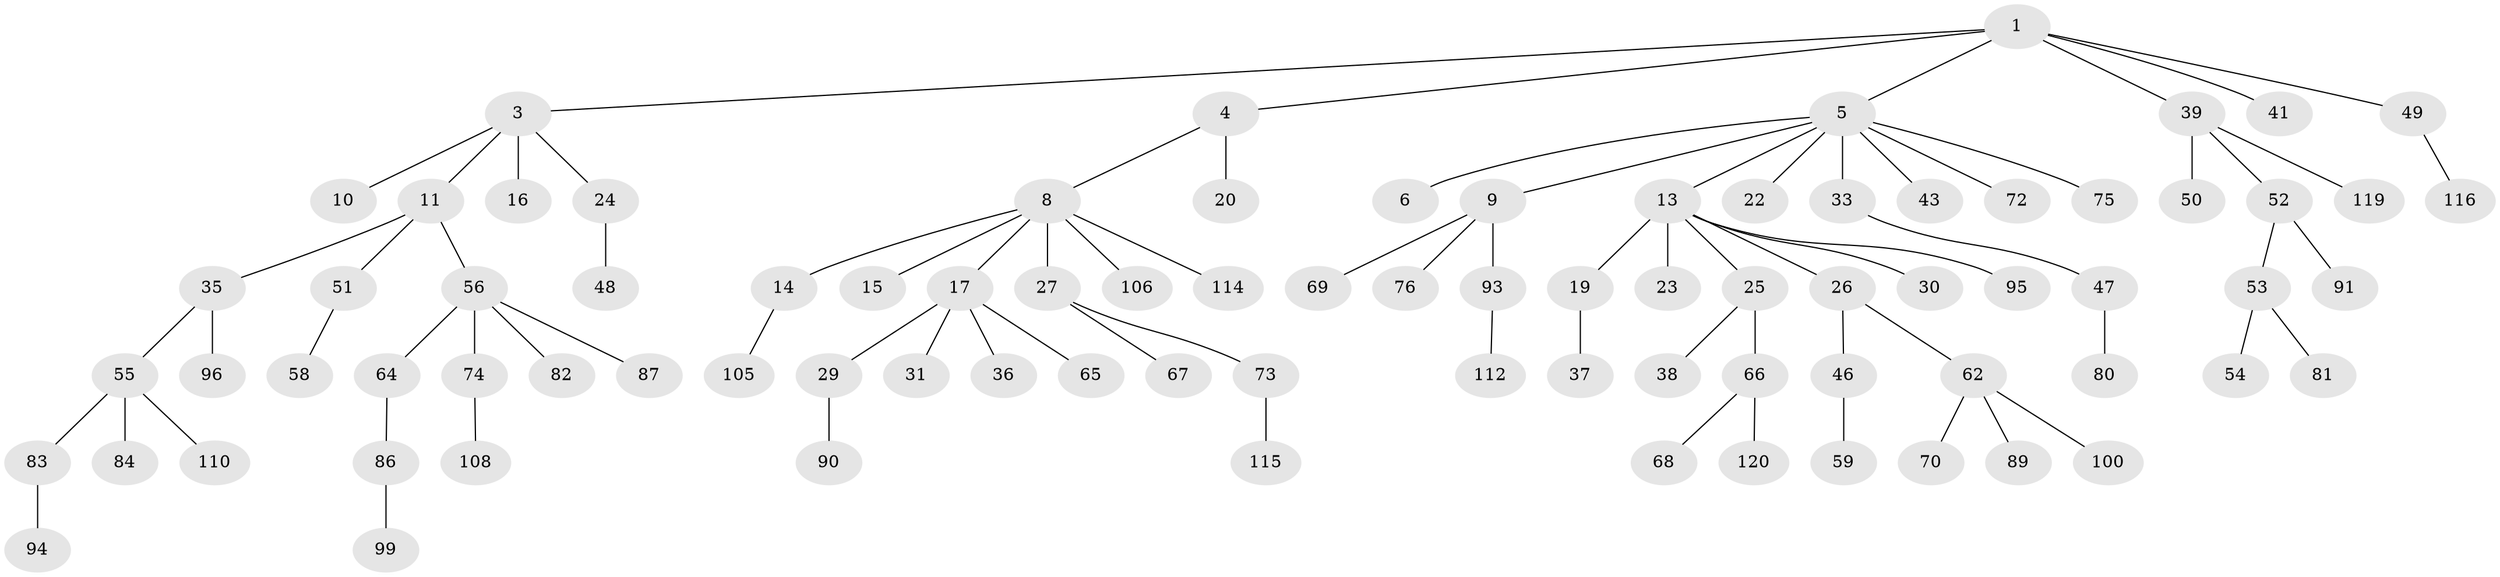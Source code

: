 // Generated by graph-tools (version 1.1) at 2025/24/03/03/25 07:24:08]
// undirected, 85 vertices, 84 edges
graph export_dot {
graph [start="1"]
  node [color=gray90,style=filled];
  1 [super="+2"];
  3 [super="+7"];
  4 [super="+97"];
  5 [super="+12"];
  6 [super="+34"];
  8 [super="+77"];
  9 [super="+42"];
  10 [super="+117"];
  11;
  13 [super="+18"];
  14;
  15;
  16 [super="+101"];
  17 [super="+21"];
  19 [super="+32"];
  20 [super="+60"];
  22;
  23 [super="+85"];
  24 [super="+109"];
  25 [super="+45"];
  26 [super="+44"];
  27 [super="+28"];
  29;
  30;
  31;
  33;
  35 [super="+118"];
  36;
  37;
  38;
  39 [super="+40"];
  41;
  43;
  46;
  47 [super="+61"];
  48;
  49 [super="+78"];
  50;
  51 [super="+122"];
  52 [super="+71"];
  53 [super="+57"];
  54;
  55 [super="+103"];
  56 [super="+63"];
  58;
  59 [super="+104"];
  62 [super="+111"];
  64;
  65 [super="+107"];
  66;
  67;
  68 [super="+98"];
  69;
  70 [super="+79"];
  72;
  73;
  74;
  75;
  76;
  80;
  81;
  82;
  83 [super="+92"];
  84;
  86 [super="+88"];
  87;
  89;
  90;
  91 [super="+102"];
  93;
  94;
  95;
  96 [super="+113"];
  99;
  100;
  105;
  106;
  108;
  110;
  112 [super="+121"];
  114;
  115;
  116;
  119;
  120;
  1 -- 3;
  1 -- 5;
  1 -- 39;
  1 -- 4;
  1 -- 49;
  1 -- 41;
  3 -- 10;
  3 -- 24;
  3 -- 16;
  3 -- 11;
  4 -- 8;
  4 -- 20;
  5 -- 6;
  5 -- 9;
  5 -- 22;
  5 -- 72;
  5 -- 33;
  5 -- 43;
  5 -- 75;
  5 -- 13;
  8 -- 14;
  8 -- 15;
  8 -- 17;
  8 -- 27;
  8 -- 114;
  8 -- 106;
  9 -- 69;
  9 -- 76;
  9 -- 93;
  11 -- 35;
  11 -- 51;
  11 -- 56;
  13 -- 19;
  13 -- 23;
  13 -- 25;
  13 -- 95;
  13 -- 26;
  13 -- 30;
  14 -- 105;
  17 -- 31;
  17 -- 36;
  17 -- 65;
  17 -- 29;
  19 -- 37;
  24 -- 48;
  25 -- 38;
  25 -- 66;
  26 -- 62;
  26 -- 46;
  27 -- 73;
  27 -- 67;
  29 -- 90;
  33 -- 47;
  35 -- 55;
  35 -- 96;
  39 -- 50;
  39 -- 52;
  39 -- 119;
  46 -- 59;
  47 -- 80;
  49 -- 116;
  51 -- 58;
  52 -- 53;
  52 -- 91;
  53 -- 54;
  53 -- 81;
  55 -- 83;
  55 -- 84;
  55 -- 110;
  56 -- 74;
  56 -- 82;
  56 -- 87;
  56 -- 64;
  62 -- 70;
  62 -- 89;
  62 -- 100;
  64 -- 86;
  66 -- 68;
  66 -- 120;
  73 -- 115;
  74 -- 108;
  83 -- 94;
  86 -- 99;
  93 -- 112;
}
